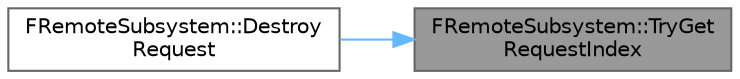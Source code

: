 digraph "FRemoteSubsystem::TryGetRequestIndex"
{
 // INTERACTIVE_SVG=YES
 // LATEX_PDF_SIZE
  bgcolor="transparent";
  edge [fontname=Helvetica,fontsize=10,labelfontname=Helvetica,labelfontsize=10];
  node [fontname=Helvetica,fontsize=10,shape=box,height=0.2,width=0.4];
  rankdir="RL";
  Node1 [id="Node000001",label="FRemoteSubsystem::TryGet\lRequestIndex",height=0.2,width=0.4,color="gray40", fillcolor="grey60", style="filled", fontcolor="black",tooltip=" "];
  Node1 -> Node2 [id="edge1_Node000001_Node000002",dir="back",color="steelblue1",style="solid",tooltip=" "];
  Node2 [id="Node000002",label="FRemoteSubsystem::Destroy\lRequest",height=0.2,width=0.4,color="grey40", fillcolor="white", style="filled",URL="$df/d31/classFRemoteSubsystem.html#a218df0970f5242af8eeeafa699ffa06b",tooltip=" "];
}
